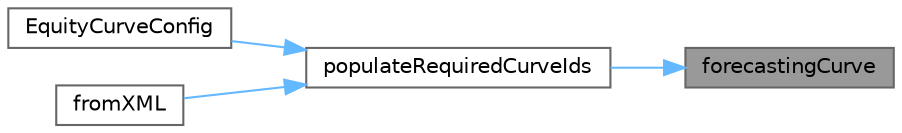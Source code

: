 digraph "forecastingCurve"
{
 // INTERACTIVE_SVG=YES
 // LATEX_PDF_SIZE
  bgcolor="transparent";
  edge [fontname=Helvetica,fontsize=10,labelfontname=Helvetica,labelfontsize=10];
  node [fontname=Helvetica,fontsize=10,shape=box,height=0.2,width=0.4];
  rankdir="RL";
  Node1 [label="forecastingCurve",height=0.2,width=0.4,color="gray40", fillcolor="grey60", style="filled", fontcolor="black",tooltip=" "];
  Node1 -> Node2 [dir="back",color="steelblue1",style="solid"];
  Node2 [label="populateRequiredCurveIds",height=0.2,width=0.4,color="grey40", fillcolor="white", style="filled",URL="$classore_1_1data_1_1_equity_curve_config.html#a09cdbe524aa89af7bba59a844397ebb9",tooltip=" "];
  Node2 -> Node3 [dir="back",color="steelblue1",style="solid"];
  Node3 [label="EquityCurveConfig",height=0.2,width=0.4,color="grey40", fillcolor="white", style="filled",URL="$classore_1_1data_1_1_equity_curve_config.html#ae22a8c218dee37d542b49753d040060a",tooltip="Detailed constructor."];
  Node2 -> Node4 [dir="back",color="steelblue1",style="solid"];
  Node4 [label="fromXML",height=0.2,width=0.4,color="grey40", fillcolor="white", style="filled",URL="$classore_1_1data_1_1_equity_curve_config.html#a7741ae0fc924943de5bfe02928262eb7",tooltip=" "];
}
